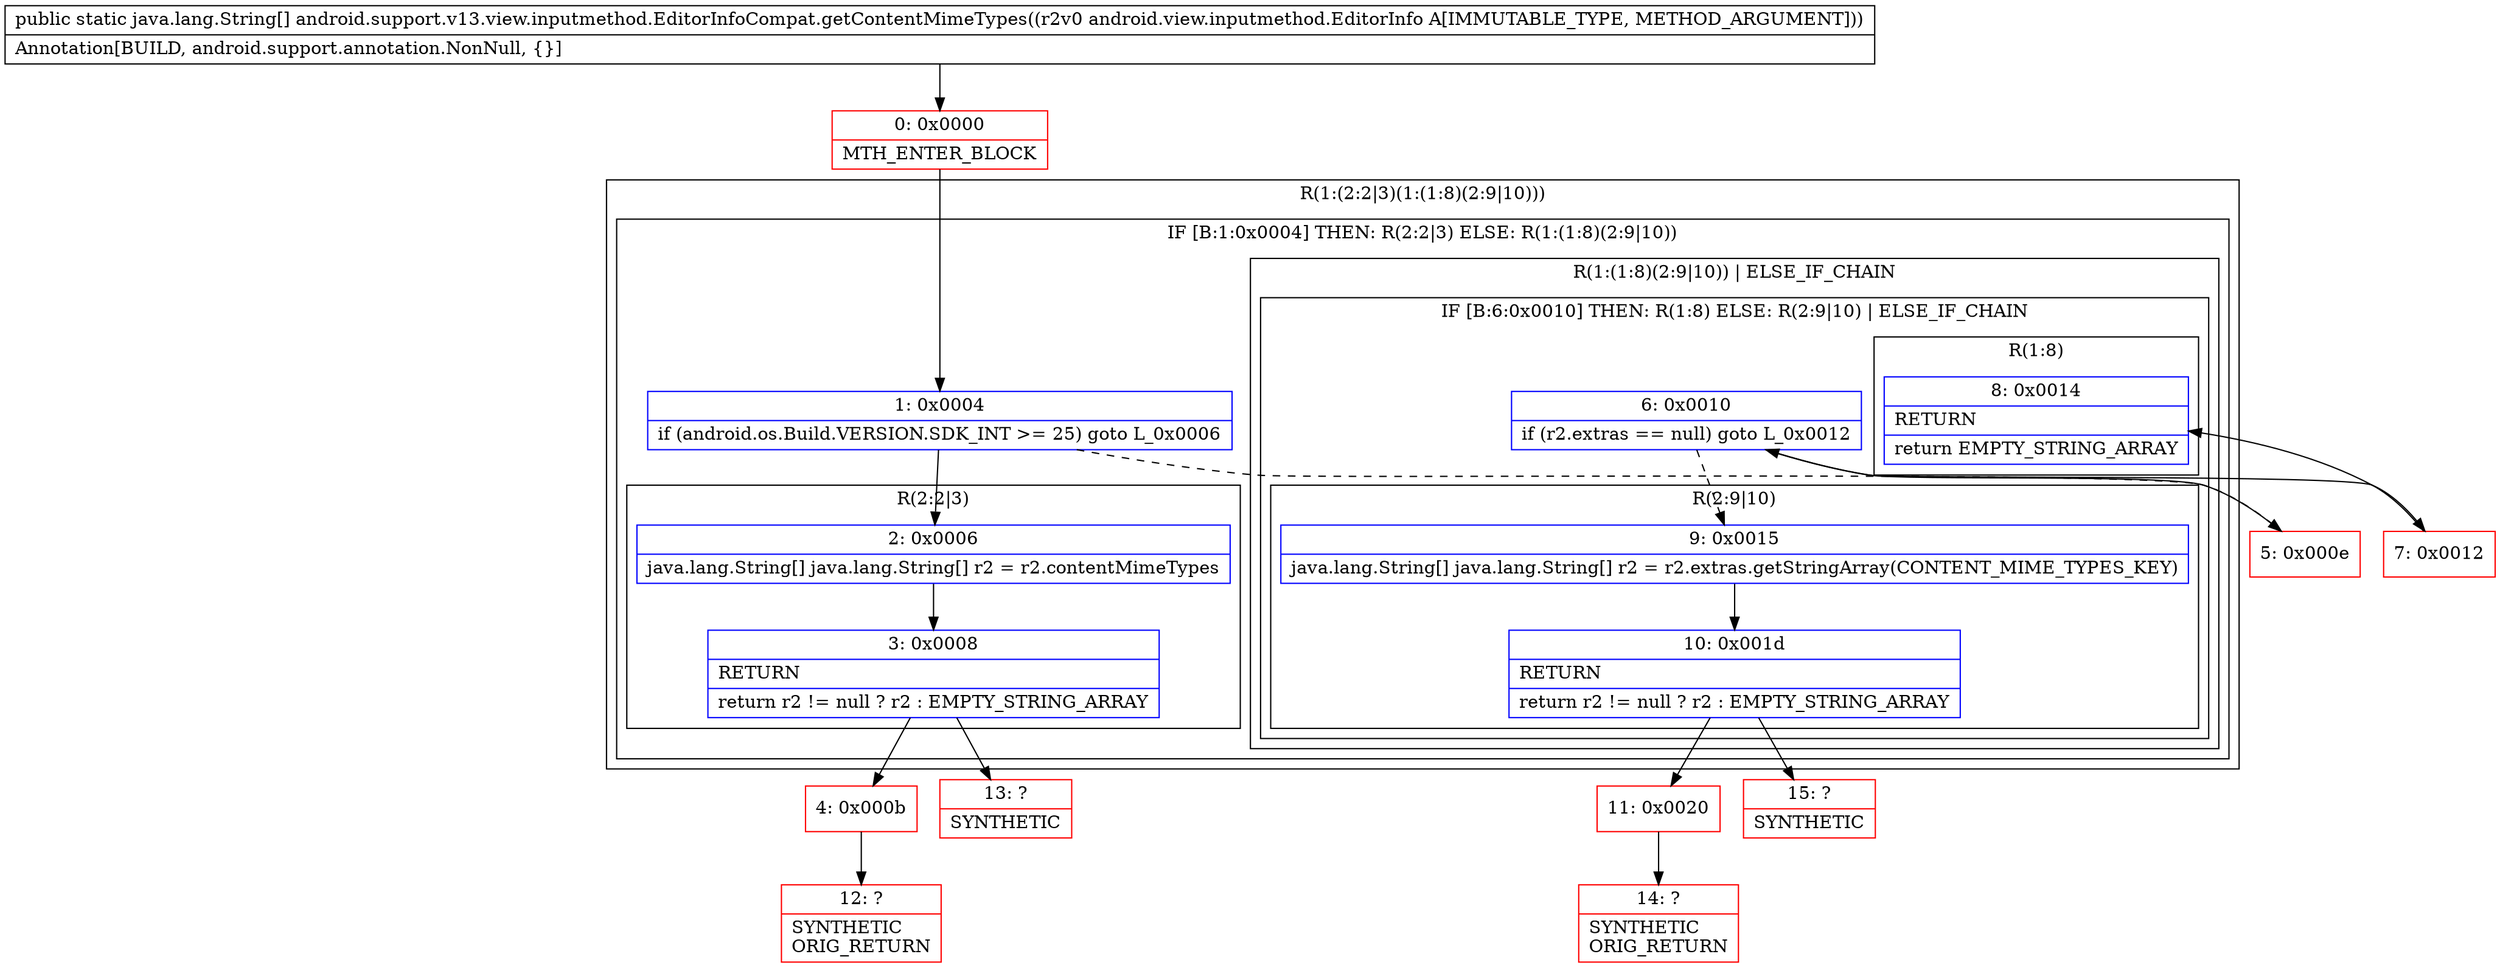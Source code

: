 digraph "CFG forandroid.support.v13.view.inputmethod.EditorInfoCompat.getContentMimeTypes(Landroid\/view\/inputmethod\/EditorInfo;)[Ljava\/lang\/String;" {
subgraph cluster_Region_268400842 {
label = "R(1:(2:2|3)(1:(1:8)(2:9|10)))";
node [shape=record,color=blue];
subgraph cluster_IfRegion_580523768 {
label = "IF [B:1:0x0004] THEN: R(2:2|3) ELSE: R(1:(1:8)(2:9|10))";
node [shape=record,color=blue];
Node_1 [shape=record,label="{1\:\ 0x0004|if (android.os.Build.VERSION.SDK_INT \>= 25) goto L_0x0006\l}"];
subgraph cluster_Region_1348784656 {
label = "R(2:2|3)";
node [shape=record,color=blue];
Node_2 [shape=record,label="{2\:\ 0x0006|java.lang.String[] java.lang.String[] r2 = r2.contentMimeTypes\l}"];
Node_3 [shape=record,label="{3\:\ 0x0008|RETURN\l|return r2 != null ? r2 : EMPTY_STRING_ARRAY\l}"];
}
subgraph cluster_Region_1783776532 {
label = "R(1:(1:8)(2:9|10)) | ELSE_IF_CHAIN\l";
node [shape=record,color=blue];
subgraph cluster_IfRegion_1104782248 {
label = "IF [B:6:0x0010] THEN: R(1:8) ELSE: R(2:9|10) | ELSE_IF_CHAIN\l";
node [shape=record,color=blue];
Node_6 [shape=record,label="{6\:\ 0x0010|if (r2.extras == null) goto L_0x0012\l}"];
subgraph cluster_Region_890550897 {
label = "R(1:8)";
node [shape=record,color=blue];
Node_8 [shape=record,label="{8\:\ 0x0014|RETURN\l|return EMPTY_STRING_ARRAY\l}"];
}
subgraph cluster_Region_1183620288 {
label = "R(2:9|10)";
node [shape=record,color=blue];
Node_9 [shape=record,label="{9\:\ 0x0015|java.lang.String[] java.lang.String[] r2 = r2.extras.getStringArray(CONTENT_MIME_TYPES_KEY)\l}"];
Node_10 [shape=record,label="{10\:\ 0x001d|RETURN\l|return r2 != null ? r2 : EMPTY_STRING_ARRAY\l}"];
}
}
}
}
}
Node_0 [shape=record,color=red,label="{0\:\ 0x0000|MTH_ENTER_BLOCK\l}"];
Node_4 [shape=record,color=red,label="{4\:\ 0x000b}"];
Node_5 [shape=record,color=red,label="{5\:\ 0x000e}"];
Node_7 [shape=record,color=red,label="{7\:\ 0x0012}"];
Node_11 [shape=record,color=red,label="{11\:\ 0x0020}"];
Node_12 [shape=record,color=red,label="{12\:\ ?|SYNTHETIC\lORIG_RETURN\l}"];
Node_13 [shape=record,color=red,label="{13\:\ ?|SYNTHETIC\l}"];
Node_14 [shape=record,color=red,label="{14\:\ ?|SYNTHETIC\lORIG_RETURN\l}"];
Node_15 [shape=record,color=red,label="{15\:\ ?|SYNTHETIC\l}"];
MethodNode[shape=record,label="{public static java.lang.String[] android.support.v13.view.inputmethod.EditorInfoCompat.getContentMimeTypes((r2v0 android.view.inputmethod.EditorInfo A[IMMUTABLE_TYPE, METHOD_ARGUMENT]))  | Annotation[BUILD, android.support.annotation.NonNull, \{\}]\l}"];
MethodNode -> Node_0;
Node_1 -> Node_2;
Node_1 -> Node_5[style=dashed];
Node_2 -> Node_3;
Node_3 -> Node_4;
Node_3 -> Node_13;
Node_6 -> Node_7;
Node_6 -> Node_9[style=dashed];
Node_9 -> Node_10;
Node_10 -> Node_11;
Node_10 -> Node_15;
Node_0 -> Node_1;
Node_4 -> Node_12;
Node_5 -> Node_6;
Node_7 -> Node_8;
Node_11 -> Node_14;
}

